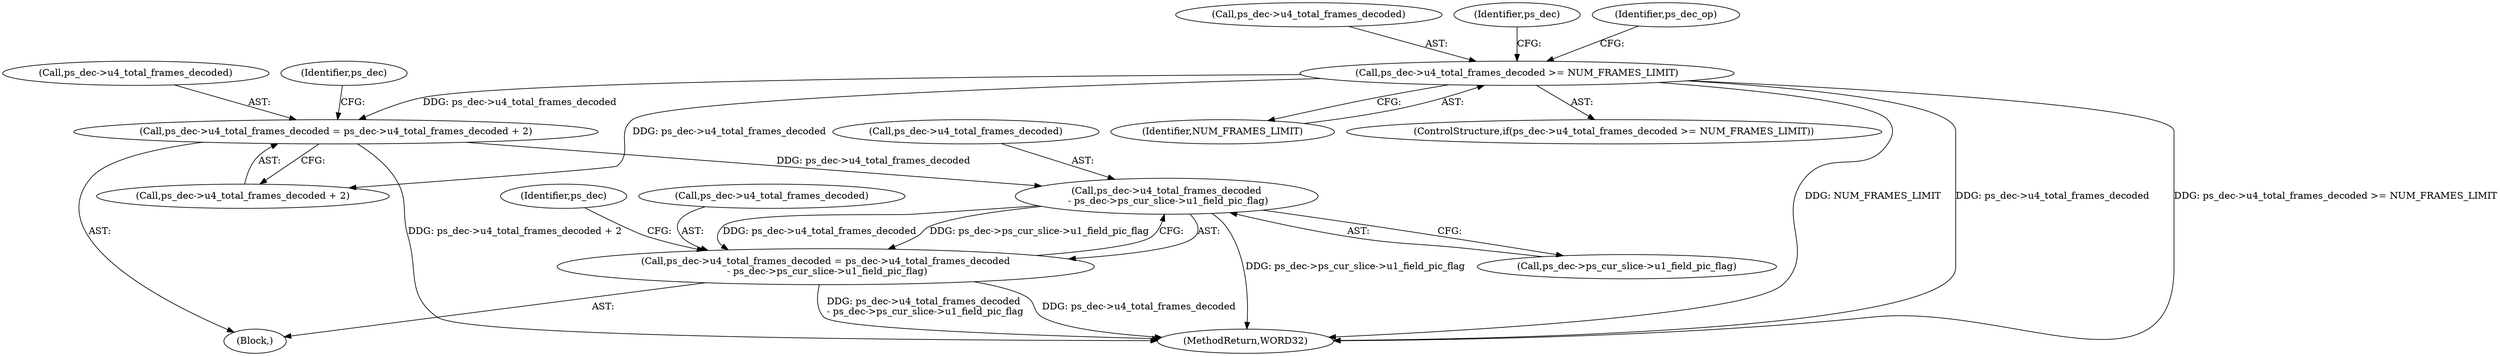 digraph "0_Android_e629194c62a9a129ce378e08cb1059a8a53f1795@pointer" {
"1001946" [label="(Call,ps_dec->u4_total_frames_decoded\n - ps_dec->ps_cur_slice->u1_field_pic_flag)"];
"1001933" [label="(Call,ps_dec->u4_total_frames_decoded = ps_dec->u4_total_frames_decoded + 2)"];
"1000456" [label="(Call,ps_dec->u4_total_frames_decoded >= NUM_FRAMES_LIMIT)"];
"1001942" [label="(Call,ps_dec->u4_total_frames_decoded = ps_dec->u4_total_frames_decoded\n - ps_dec->ps_cur_slice->u1_field_pic_flag)"];
"1001942" [label="(Call,ps_dec->u4_total_frames_decoded = ps_dec->u4_total_frames_decoded\n - ps_dec->ps_cur_slice->u1_field_pic_flag)"];
"1000457" [label="(Call,ps_dec->u4_total_frames_decoded)"];
"1000471" [label="(Identifier,ps_dec)"];
"1001946" [label="(Call,ps_dec->u4_total_frames_decoded\n - ps_dec->ps_cur_slice->u1_field_pic_flag)"];
"1000464" [label="(Identifier,ps_dec_op)"];
"1001958" [label="(Identifier,ps_dec)"];
"1001943" [label="(Call,ps_dec->u4_total_frames_decoded)"];
"1002124" [label="(MethodReturn,WORD32)"];
"1001944" [label="(Identifier,ps_dec)"];
"1000460" [label="(Identifier,NUM_FRAMES_LIMIT)"];
"1001937" [label="(Call,ps_dec->u4_total_frames_decoded + 2)"];
"1001934" [label="(Call,ps_dec->u4_total_frames_decoded)"];
"1001950" [label="(Call,ps_dec->ps_cur_slice->u1_field_pic_flag)"];
"1001798" [label="(Block,)"];
"1000455" [label="(ControlStructure,if(ps_dec->u4_total_frames_decoded >= NUM_FRAMES_LIMIT))"];
"1000456" [label="(Call,ps_dec->u4_total_frames_decoded >= NUM_FRAMES_LIMIT)"];
"1001933" [label="(Call,ps_dec->u4_total_frames_decoded = ps_dec->u4_total_frames_decoded + 2)"];
"1001947" [label="(Call,ps_dec->u4_total_frames_decoded)"];
"1001946" -> "1001942"  [label="AST: "];
"1001946" -> "1001950"  [label="CFG: "];
"1001947" -> "1001946"  [label="AST: "];
"1001950" -> "1001946"  [label="AST: "];
"1001942" -> "1001946"  [label="CFG: "];
"1001946" -> "1002124"  [label="DDG: ps_dec->ps_cur_slice->u1_field_pic_flag"];
"1001946" -> "1001942"  [label="DDG: ps_dec->u4_total_frames_decoded"];
"1001946" -> "1001942"  [label="DDG: ps_dec->ps_cur_slice->u1_field_pic_flag"];
"1001933" -> "1001946"  [label="DDG: ps_dec->u4_total_frames_decoded"];
"1001933" -> "1001798"  [label="AST: "];
"1001933" -> "1001937"  [label="CFG: "];
"1001934" -> "1001933"  [label="AST: "];
"1001937" -> "1001933"  [label="AST: "];
"1001944" -> "1001933"  [label="CFG: "];
"1001933" -> "1002124"  [label="DDG: ps_dec->u4_total_frames_decoded + 2"];
"1000456" -> "1001933"  [label="DDG: ps_dec->u4_total_frames_decoded"];
"1000456" -> "1000455"  [label="AST: "];
"1000456" -> "1000460"  [label="CFG: "];
"1000457" -> "1000456"  [label="AST: "];
"1000460" -> "1000456"  [label="AST: "];
"1000464" -> "1000456"  [label="CFG: "];
"1000471" -> "1000456"  [label="CFG: "];
"1000456" -> "1002124"  [label="DDG: NUM_FRAMES_LIMIT"];
"1000456" -> "1002124"  [label="DDG: ps_dec->u4_total_frames_decoded"];
"1000456" -> "1002124"  [label="DDG: ps_dec->u4_total_frames_decoded >= NUM_FRAMES_LIMIT"];
"1000456" -> "1001937"  [label="DDG: ps_dec->u4_total_frames_decoded"];
"1001942" -> "1001798"  [label="AST: "];
"1001943" -> "1001942"  [label="AST: "];
"1001958" -> "1001942"  [label="CFG: "];
"1001942" -> "1002124"  [label="DDG: ps_dec->u4_total_frames_decoded"];
"1001942" -> "1002124"  [label="DDG: ps_dec->u4_total_frames_decoded\n - ps_dec->ps_cur_slice->u1_field_pic_flag"];
}

